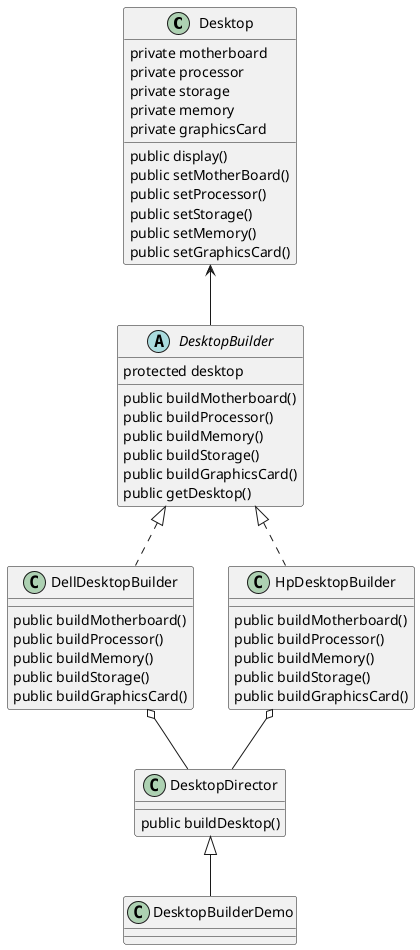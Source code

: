 @startuml desktop

class Desktop {
    private motherboard
    private processor
    private storage
    private memory
    private graphicsCard 

    public display()
    public setMotherBoard()
    public setProcessor()
    public setStorage()
    public setMemory()
    public setGraphicsCard()
}

abstract class DesktopBuilder {
    protected desktop

    public buildMotherboard()
    public buildProcessor()
    public buildMemory()
    public buildStorage()
    public buildGraphicsCard()
    public getDesktop()
}

class DellDesktopBuilder {
    public buildMotherboard()
    public buildProcessor()
    public buildMemory()
    public buildStorage()
    public buildGraphicsCard()
}

class HpDesktopBuilder {
    public buildMotherboard()
    public buildProcessor()
    public buildMemory()
    public buildStorage()
    public buildGraphicsCard()
}

class DesktopDirector {
    public buildDesktop()
}

class DesktopBuilderDemo

DesktopBuilder <|.. HpDesktopBuilder
DesktopBuilder <|.. DellDesktopBuilder

Desktop <-- DesktopBuilder

DellDesktopBuilder o-- DesktopDirector
HpDesktopBuilder o-- DesktopDirector

DesktopDirector <|-- DesktopBuilderDemo
@enduml